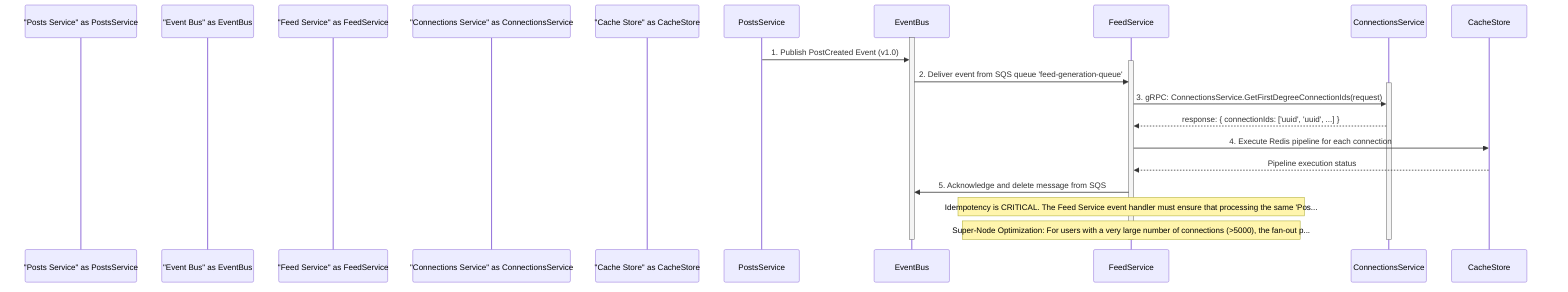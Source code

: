 sequenceDiagram
    participant "Posts Service" as PostsService
    participant "Event Bus" as EventBus
    participant "Feed Service" as FeedService
    participant "Connections Service" as ConnectionsService
    participant "Cache Store" as CacheStore

    activate EventBus
    PostsService->>EventBus: 1. Publish PostCreated Event (v1.0)
    activate FeedService
    EventBus->>FeedService: 2. Deliver event from SQS queue 'feed-generation-queue'
    activate ConnectionsService
    FeedService->>ConnectionsService: 3. gRPC: ConnectionsService.GetFirstDegreeConnectionIds(request)
    ConnectionsService-->>FeedService: response: { connectionIds: ['uuid', 'uuid', ...] }
    FeedService->>CacheStore: 4. Execute Redis pipeline for each connection
    CacheStore-->>FeedService: Pipeline execution status
    FeedService->>EventBus: 5. Acknowledge and delete message from SQS

    note over FeedService: Idempotency is CRITICAL. The Feed Service event handler must ensure that processing the same 'Pos...
    note over FeedService: Super-Node Optimization: For users with a very large number of connections (>5000), the fan-out p...

    deactivate ConnectionsService
    deactivate FeedService
    deactivate EventBus